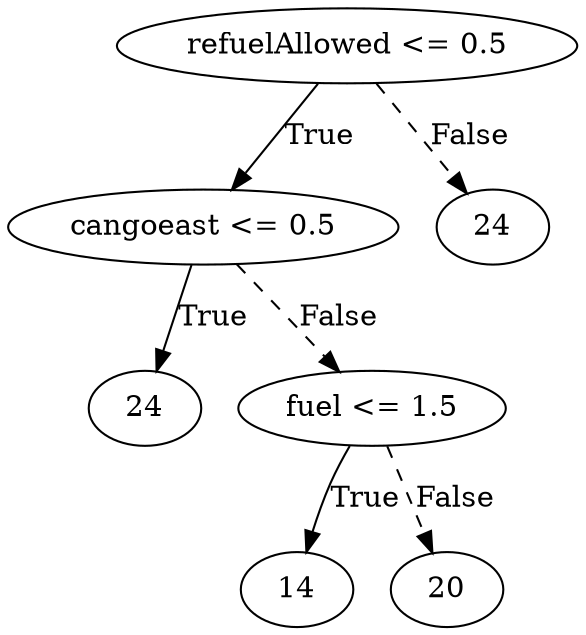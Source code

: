 digraph {
0 [label="refuelAllowed <= 0.5"];
1 [label="cangoeast <= 0.5"];
2 [label="24"];
1 -> 2 [label="True"];
3 [label="fuel <= 1.5"];
4 [label="14"];
3 -> 4 [label="True"];
5 [label="20"];
3 -> 5 [style="dashed", label="False"];
1 -> 3 [style="dashed", label="False"];
0 -> 1 [label="True"];
6 [label="24"];
0 -> 6 [style="dashed", label="False"];

}